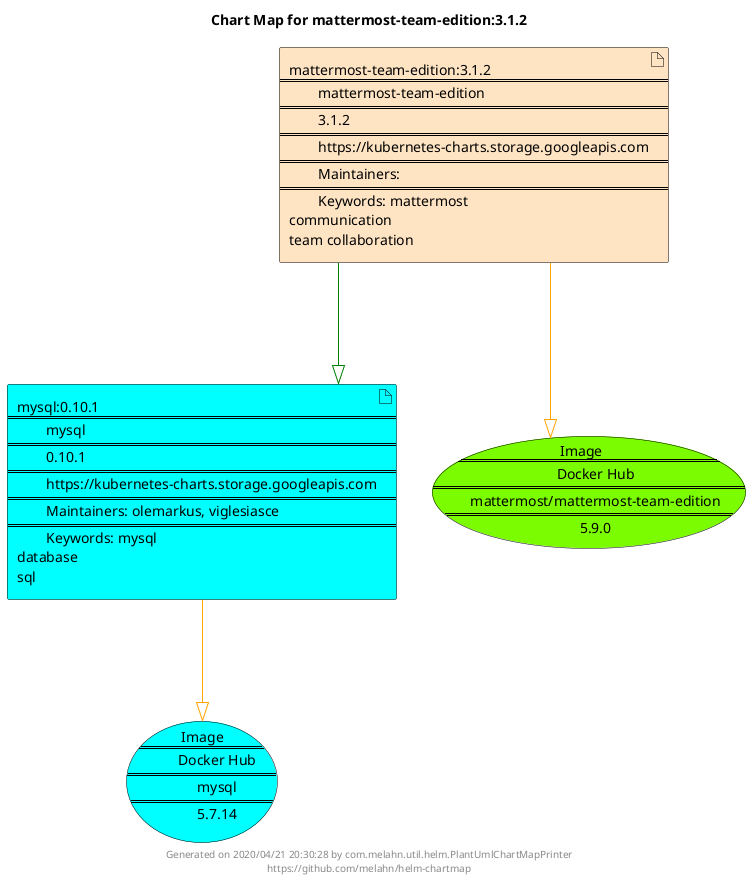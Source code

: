 @startuml
skinparam linetype ortho
skinparam backgroundColor white
skinparam usecaseBorderColor black
skinparam usecaseArrowColor LightSlateGray
skinparam artifactBorderColor black
skinparam artifactArrowColor LightSlateGray

title Chart Map for mattermost-team-edition:3.1.2

'There are 2 referenced Helm Charts
artifact "mysql:0.10.1\n====\n\tmysql\n====\n\t0.10.1\n====\n\thttps://kubernetes-charts.storage.googleapis.com\n====\n\tMaintainers: olemarkus, viglesiasce\n====\n\tKeywords: mysql\ndatabase\nsql" as mysql_0_10_1 #Aqua
artifact "mattermost-team-edition:3.1.2\n====\n\tmattermost-team-edition\n====\n\t3.1.2\n====\n\thttps://kubernetes-charts.storage.googleapis.com\n====\n\tMaintainers: \n====\n\tKeywords: mattermost\ncommunication\nteam collaboration" as mattermost_team_edition_3_1_2 #Bisque

'There are 2 referenced Docker Images
usecase "Image\n====\n\tDocker Hub\n====\n\tmysql\n====\n\t5.7.14" as mysql_5_7_14 #Aqua
usecase "Image\n====\n\tDocker Hub\n====\n\tmattermost/mattermost-team-edition\n====\n\t5.9.0" as mattermost_mattermost_team_edition_5_9_0 #LawnGreen

'Chart Dependencies
mattermost_team_edition_3_1_2--[#green]-|>mysql_0_10_1
mysql_0_10_1--[#orange]-|>mysql_5_7_14
mattermost_team_edition_3_1_2--[#orange]-|>mattermost_mattermost_team_edition_5_9_0

center footer Generated on 2020/04/21 20:30:28 by com.melahn.util.helm.PlantUmlChartMapPrinter\nhttps://github.com/melahn/helm-chartmap
@enduml
